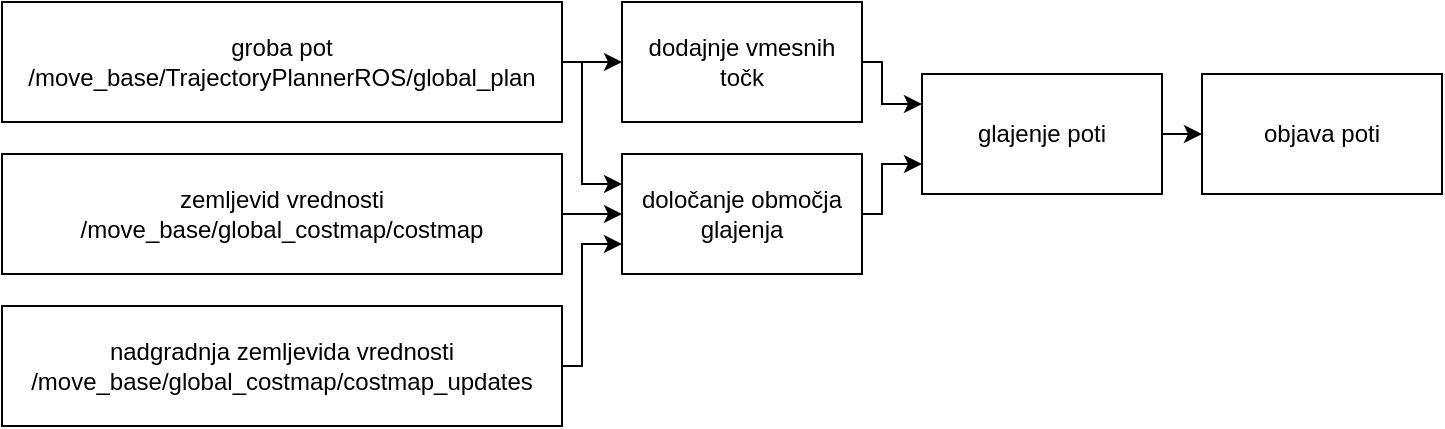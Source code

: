 <mxfile version="12.0.1" type="device" pages="1"><diagram id="x2ARF1ZwZF-7sQNTqH0-" name="Page-1"><mxGraphModel dx="878" dy="503" grid="1" gridSize="10" guides="1" tooltips="1" connect="1" arrows="1" fold="1" page="1" pageScale="1" pageWidth="850" pageHeight="1100" math="0" shadow="0"><root><mxCell id="0"/><mxCell id="1" parent="0"/><mxCell id="uPH74MBiVN4edVWMDRVK-12" style="edgeStyle=orthogonalEdgeStyle;rounded=0;orthogonalLoop=1;jettySize=auto;html=1;exitX=1;exitY=0.5;exitDx=0;exitDy=0;entryX=0;entryY=0.5;entryDx=0;entryDy=0;" edge="1" parent="1" source="uPH74MBiVN4edVWMDRVK-5" target="uPH74MBiVN4edVWMDRVK-7"><mxGeometry relative="1" as="geometry"/></mxCell><mxCell id="uPH74MBiVN4edVWMDRVK-13" style="edgeStyle=orthogonalEdgeStyle;rounded=0;orthogonalLoop=1;jettySize=auto;html=1;exitX=1;exitY=0.5;exitDx=0;exitDy=0;entryX=0;entryY=0.25;entryDx=0;entryDy=0;" edge="1" parent="1" source="uPH74MBiVN4edVWMDRVK-5" target="uPH74MBiVN4edVWMDRVK-8"><mxGeometry relative="1" as="geometry"><Array as="points"><mxPoint x="300" y="164"/><mxPoint x="300" y="225"/></Array></mxGeometry></mxCell><mxCell id="uPH74MBiVN4edVWMDRVK-5" value="&lt;span style=&quot;white-space: normal&quot;&gt;groba pot&lt;/span&gt;&lt;br style=&quot;white-space: normal&quot;&gt;&lt;span style=&quot;white-space: normal&quot;&gt;/move_base/TrajectoryPlannerROS/global_plan&lt;/span&gt;" style="rounded=0;whiteSpace=wrap;html=1;" vertex="1" parent="1"><mxGeometry x="10" y="134" width="280" height="60" as="geometry"/></mxCell><mxCell id="uPH74MBiVN4edVWMDRVK-14" style="edgeStyle=orthogonalEdgeStyle;rounded=0;orthogonalLoop=1;jettySize=auto;html=1;entryX=0;entryY=0.5;entryDx=0;entryDy=0;" edge="1" parent="1" source="uPH74MBiVN4edVWMDRVK-6" target="uPH74MBiVN4edVWMDRVK-8"><mxGeometry relative="1" as="geometry"/></mxCell><mxCell id="uPH74MBiVN4edVWMDRVK-6" value="zemljevid vrednosti&lt;br style=&quot;white-space: normal&quot;&gt;&lt;span style=&quot;white-space: normal&quot;&gt;/move_base/global_costmap/costmap&lt;/span&gt;" style="rounded=0;whiteSpace=wrap;html=1;" vertex="1" parent="1"><mxGeometry x="10" y="210" width="280" height="60" as="geometry"/></mxCell><mxCell id="uPH74MBiVN4edVWMDRVK-16" style="edgeStyle=orthogonalEdgeStyle;rounded=0;orthogonalLoop=1;jettySize=auto;html=1;exitX=1;exitY=0.5;exitDx=0;exitDy=0;entryX=0;entryY=0.25;entryDx=0;entryDy=0;" edge="1" parent="1" source="uPH74MBiVN4edVWMDRVK-7" target="uPH74MBiVN4edVWMDRVK-9"><mxGeometry relative="1" as="geometry"><Array as="points"><mxPoint x="450" y="164"/><mxPoint x="450" y="185"/></Array></mxGeometry></mxCell><mxCell id="uPH74MBiVN4edVWMDRVK-7" value="dodajnje vmesnih točk" style="rounded=0;whiteSpace=wrap;html=1;" vertex="1" parent="1"><mxGeometry x="320" y="134" width="120" height="60" as="geometry"/></mxCell><mxCell id="uPH74MBiVN4edVWMDRVK-17" style="edgeStyle=orthogonalEdgeStyle;rounded=0;orthogonalLoop=1;jettySize=auto;html=1;exitX=1;exitY=0.5;exitDx=0;exitDy=0;entryX=0;entryY=0.75;entryDx=0;entryDy=0;" edge="1" parent="1" source="uPH74MBiVN4edVWMDRVK-8" target="uPH74MBiVN4edVWMDRVK-9"><mxGeometry relative="1" as="geometry"><Array as="points"><mxPoint x="450" y="240"/><mxPoint x="450" y="215"/></Array></mxGeometry></mxCell><mxCell id="uPH74MBiVN4edVWMDRVK-8" value="določanje območja glajenja" style="rounded=0;whiteSpace=wrap;html=1;" vertex="1" parent="1"><mxGeometry x="320" y="210" width="120" height="60" as="geometry"/></mxCell><mxCell id="uPH74MBiVN4edVWMDRVK-18" style="edgeStyle=orthogonalEdgeStyle;rounded=0;orthogonalLoop=1;jettySize=auto;html=1;exitX=1;exitY=0.5;exitDx=0;exitDy=0;entryX=0;entryY=0.5;entryDx=0;entryDy=0;" edge="1" parent="1" source="uPH74MBiVN4edVWMDRVK-9" target="uPH74MBiVN4edVWMDRVK-10"><mxGeometry relative="1" as="geometry"/></mxCell><mxCell id="uPH74MBiVN4edVWMDRVK-9" value="glajenje poti" style="rounded=0;whiteSpace=wrap;html=1;" vertex="1" parent="1"><mxGeometry x="470" y="170" width="120" height="60" as="geometry"/></mxCell><mxCell id="uPH74MBiVN4edVWMDRVK-10" value="objava poti" style="rounded=0;whiteSpace=wrap;html=1;" vertex="1" parent="1"><mxGeometry x="610" y="170" width="120" height="60" as="geometry"/></mxCell><mxCell id="uPH74MBiVN4edVWMDRVK-15" style="edgeStyle=orthogonalEdgeStyle;rounded=0;orthogonalLoop=1;jettySize=auto;html=1;entryX=0;entryY=0.75;entryDx=0;entryDy=0;" edge="1" parent="1" source="uPH74MBiVN4edVWMDRVK-11" target="uPH74MBiVN4edVWMDRVK-8"><mxGeometry relative="1" as="geometry"><Array as="points"><mxPoint x="300" y="316"/><mxPoint x="300" y="255"/></Array></mxGeometry></mxCell><mxCell id="uPH74MBiVN4edVWMDRVK-11" value="nadgradnja zemljevida vrednosti&lt;br style=&quot;white-space: normal&quot;&gt;&lt;span style=&quot;white-space: normal&quot;&gt;/move_base/global_costmap/costmap_updates&lt;/span&gt;" style="rounded=0;whiteSpace=wrap;html=1;" vertex="1" parent="1"><mxGeometry x="10" y="286" width="280" height="60" as="geometry"/></mxCell></root></mxGraphModel></diagram></mxfile>